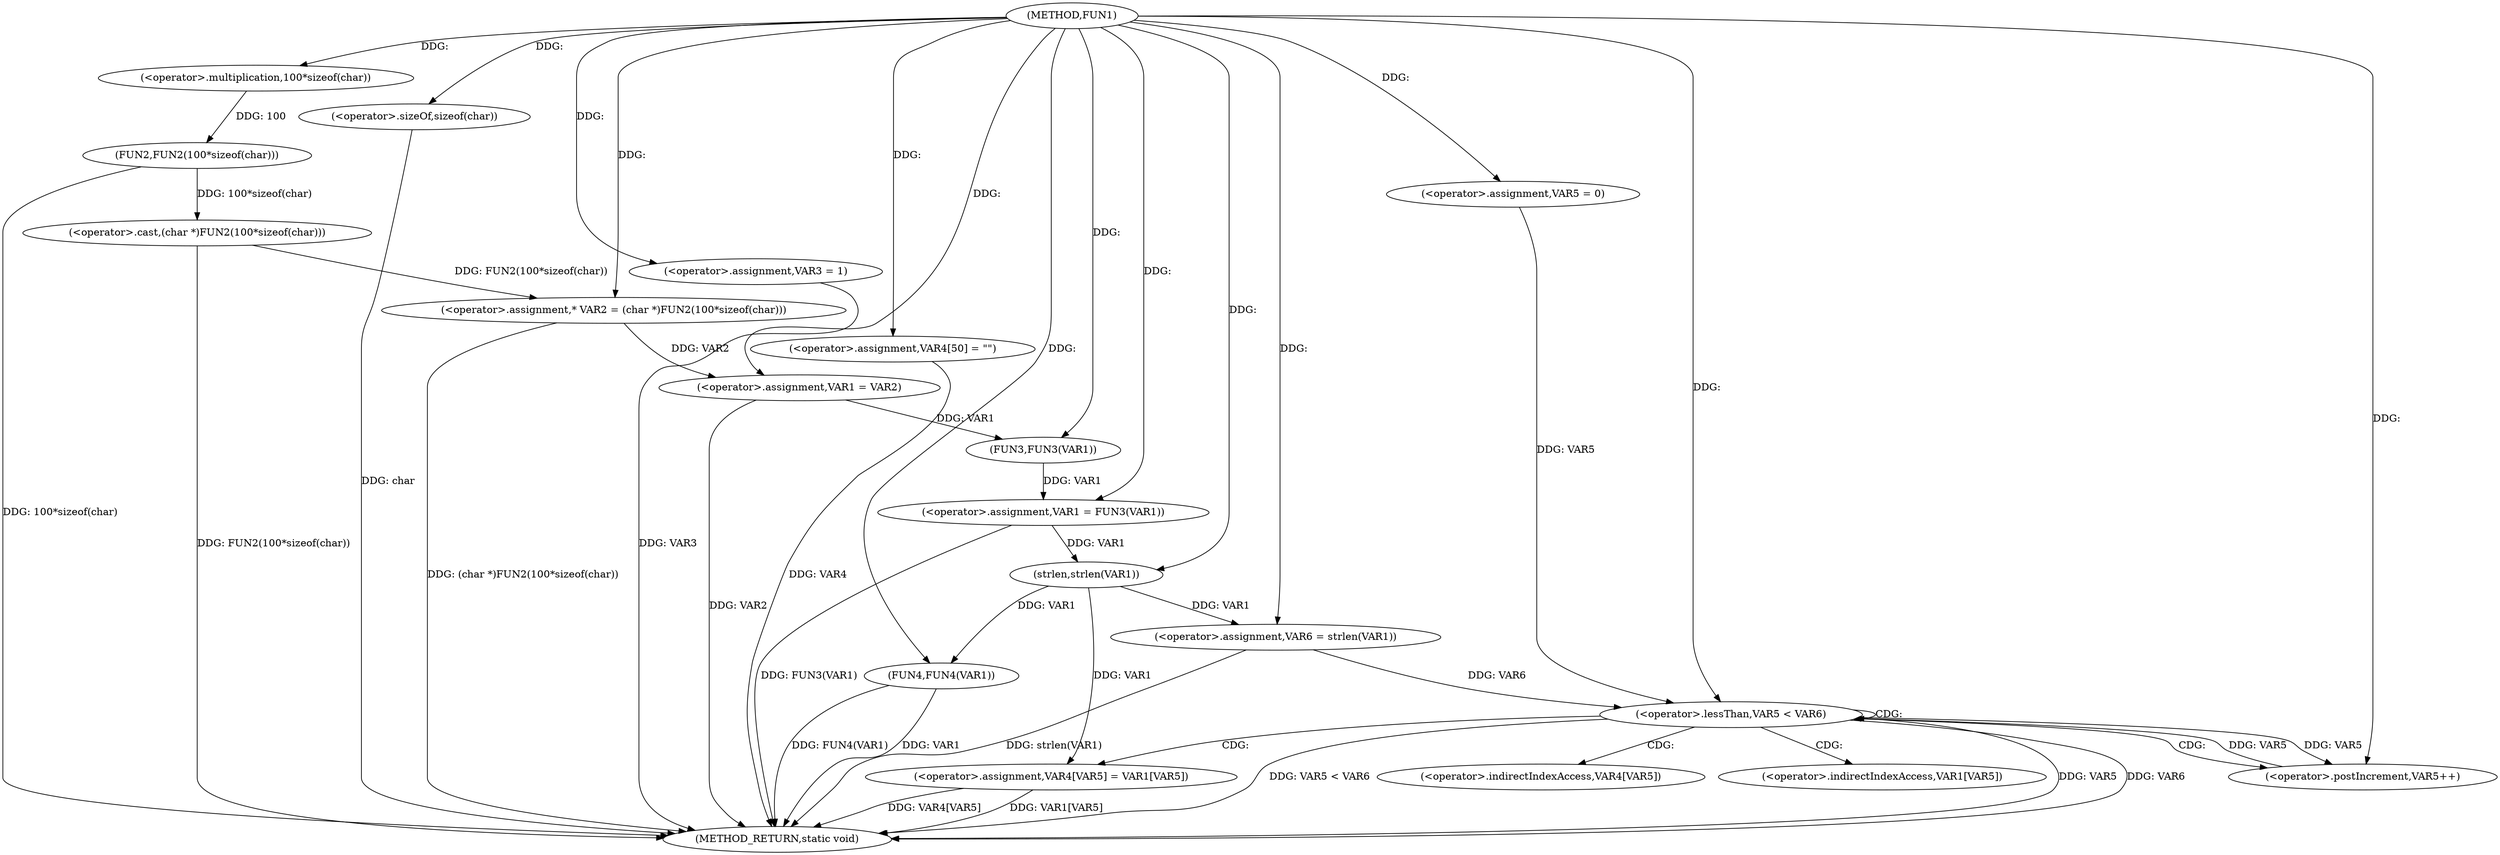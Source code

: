 digraph FUN1 {  
"1000100" [label = "(METHOD,FUN1)" ]
"1000153" [label = "(METHOD_RETURN,static void)" ]
"1000104" [label = "(<operator>.assignment,* VAR2 = (char *)FUN2(100*sizeof(char)))" ]
"1000106" [label = "(<operator>.cast,(char *)FUN2(100*sizeof(char)))" ]
"1000108" [label = "(FUN2,FUN2(100*sizeof(char)))" ]
"1000109" [label = "(<operator>.multiplication,100*sizeof(char))" ]
"1000111" [label = "(<operator>.sizeOf,sizeof(char))" ]
"1000113" [label = "(<operator>.assignment,VAR1 = VAR2)" ]
"1000116" [label = "(<operator>.assignment,VAR3 = 1)" ]
"1000119" [label = "(<operator>.assignment,VAR1 = FUN3(VAR1))" ]
"1000121" [label = "(FUN3,FUN3(VAR1))" ]
"1000125" [label = "(<operator>.assignment,VAR4[50] = \"\")" ]
"1000130" [label = "(<operator>.assignment,VAR6 = strlen(VAR1))" ]
"1000132" [label = "(strlen,strlen(VAR1))" ]
"1000135" [label = "(<operator>.assignment,VAR5 = 0)" ]
"1000138" [label = "(<operator>.lessThan,VAR5 < VAR6)" ]
"1000141" [label = "(<operator>.postIncrement,VAR5++)" ]
"1000144" [label = "(<operator>.assignment,VAR4[VAR5] = VAR1[VAR5])" ]
"1000151" [label = "(FUN4,FUN4(VAR1))" ]
"1000145" [label = "(<operator>.indirectIndexAccess,VAR4[VAR5])" ]
"1000148" [label = "(<operator>.indirectIndexAccess,VAR1[VAR5])" ]
  "1000116" -> "1000153"  [ label = "DDG: VAR3"] 
  "1000106" -> "1000153"  [ label = "DDG: FUN2(100*sizeof(char))"] 
  "1000151" -> "1000153"  [ label = "DDG: FUN4(VAR1)"] 
  "1000144" -> "1000153"  [ label = "DDG: VAR1[VAR5]"] 
  "1000111" -> "1000153"  [ label = "DDG: char"] 
  "1000144" -> "1000153"  [ label = "DDG: VAR4[VAR5]"] 
  "1000138" -> "1000153"  [ label = "DDG: VAR5 < VAR6"] 
  "1000125" -> "1000153"  [ label = "DDG: VAR4"] 
  "1000130" -> "1000153"  [ label = "DDG: strlen(VAR1)"] 
  "1000138" -> "1000153"  [ label = "DDG: VAR5"] 
  "1000138" -> "1000153"  [ label = "DDG: VAR6"] 
  "1000151" -> "1000153"  [ label = "DDG: VAR1"] 
  "1000113" -> "1000153"  [ label = "DDG: VAR2"] 
  "1000119" -> "1000153"  [ label = "DDG: FUN3(VAR1)"] 
  "1000104" -> "1000153"  [ label = "DDG: (char *)FUN2(100*sizeof(char))"] 
  "1000108" -> "1000153"  [ label = "DDG: 100*sizeof(char)"] 
  "1000106" -> "1000104"  [ label = "DDG: FUN2(100*sizeof(char))"] 
  "1000100" -> "1000104"  [ label = "DDG: "] 
  "1000108" -> "1000106"  [ label = "DDG: 100*sizeof(char)"] 
  "1000109" -> "1000108"  [ label = "DDG: 100"] 
  "1000100" -> "1000109"  [ label = "DDG: "] 
  "1000100" -> "1000111"  [ label = "DDG: "] 
  "1000104" -> "1000113"  [ label = "DDG: VAR2"] 
  "1000100" -> "1000113"  [ label = "DDG: "] 
  "1000100" -> "1000116"  [ label = "DDG: "] 
  "1000121" -> "1000119"  [ label = "DDG: VAR1"] 
  "1000100" -> "1000119"  [ label = "DDG: "] 
  "1000113" -> "1000121"  [ label = "DDG: VAR1"] 
  "1000100" -> "1000121"  [ label = "DDG: "] 
  "1000100" -> "1000125"  [ label = "DDG: "] 
  "1000132" -> "1000130"  [ label = "DDG: VAR1"] 
  "1000100" -> "1000130"  [ label = "DDG: "] 
  "1000119" -> "1000132"  [ label = "DDG: VAR1"] 
  "1000100" -> "1000132"  [ label = "DDG: "] 
  "1000100" -> "1000135"  [ label = "DDG: "] 
  "1000141" -> "1000138"  [ label = "DDG: VAR5"] 
  "1000135" -> "1000138"  [ label = "DDG: VAR5"] 
  "1000100" -> "1000138"  [ label = "DDG: "] 
  "1000130" -> "1000138"  [ label = "DDG: VAR6"] 
  "1000138" -> "1000141"  [ label = "DDG: VAR5"] 
  "1000100" -> "1000141"  [ label = "DDG: "] 
  "1000132" -> "1000144"  [ label = "DDG: VAR1"] 
  "1000132" -> "1000151"  [ label = "DDG: VAR1"] 
  "1000100" -> "1000151"  [ label = "DDG: "] 
  "1000138" -> "1000141"  [ label = "CDG: "] 
  "1000138" -> "1000145"  [ label = "CDG: "] 
  "1000138" -> "1000148"  [ label = "CDG: "] 
  "1000138" -> "1000144"  [ label = "CDG: "] 
  "1000138" -> "1000138"  [ label = "CDG: "] 
}
